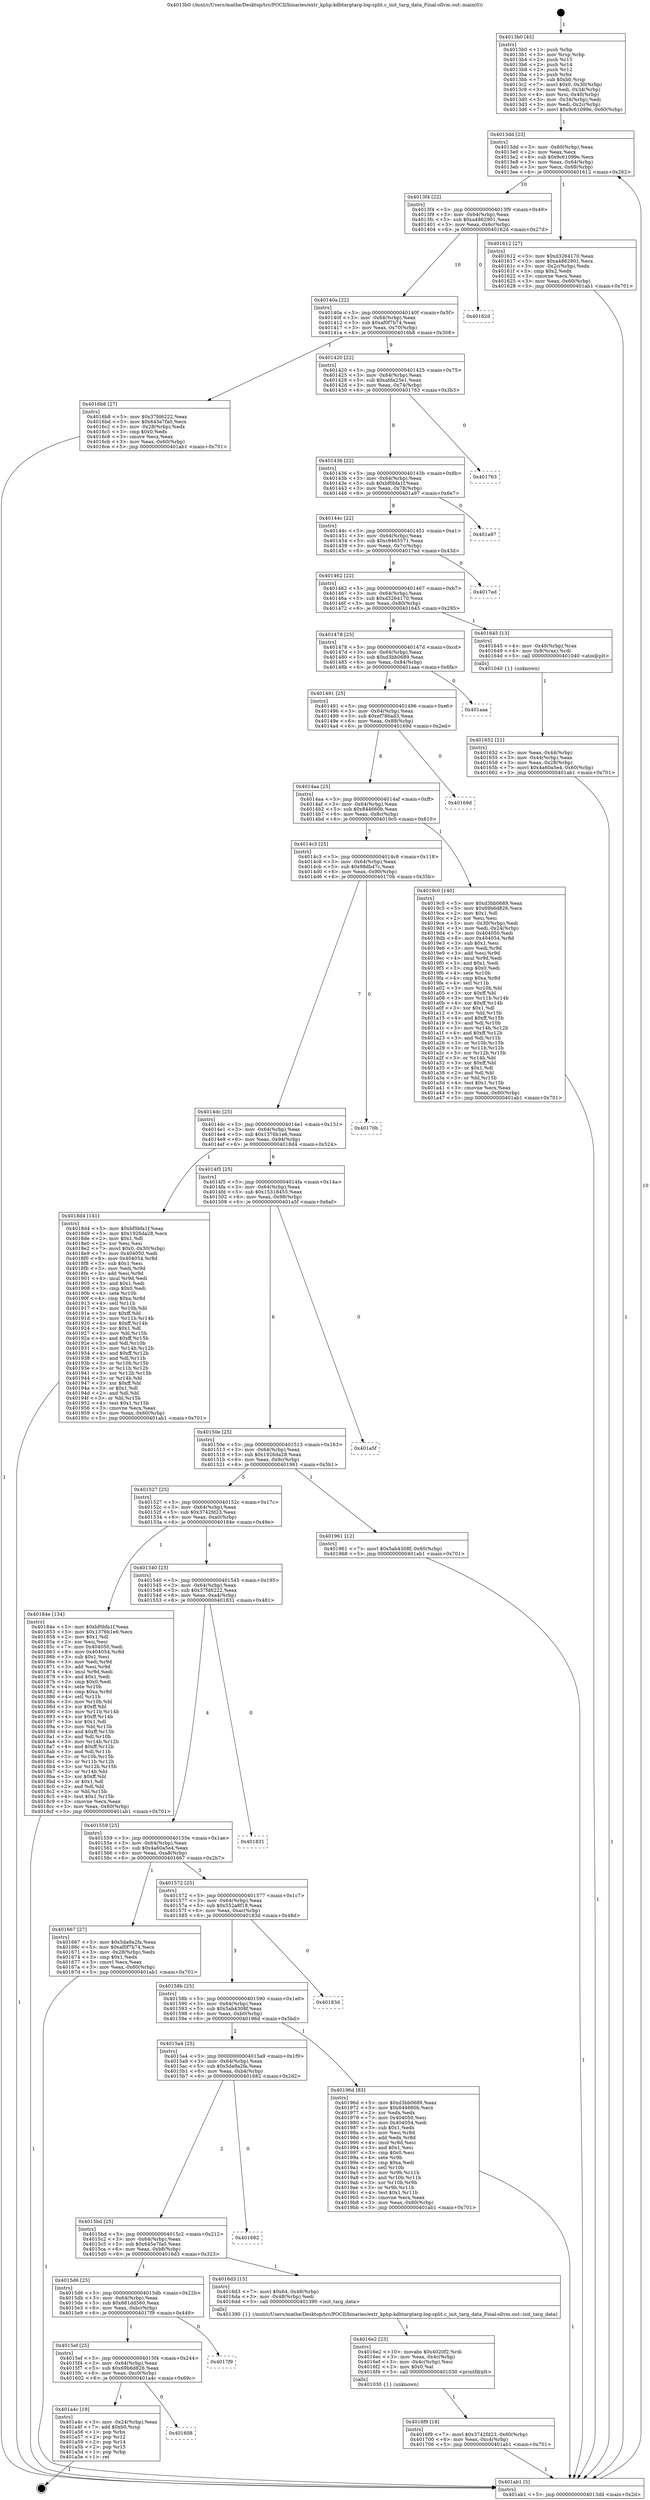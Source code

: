 digraph "0x4013b0" {
  label = "0x4013b0 (/mnt/c/Users/mathe/Desktop/tcc/POCII/binaries/extr_kphp-kdbtargtarg-log-split.c_init_targ_data_Final-ollvm.out::main(0))"
  labelloc = "t"
  node[shape=record]

  Entry [label="",width=0.3,height=0.3,shape=circle,fillcolor=black,style=filled]
  "0x4013dd" [label="{
     0x4013dd [23]\l
     | [instrs]\l
     &nbsp;&nbsp;0x4013dd \<+3\>: mov -0x60(%rbp),%eax\l
     &nbsp;&nbsp;0x4013e0 \<+2\>: mov %eax,%ecx\l
     &nbsp;&nbsp;0x4013e2 \<+6\>: sub $0x9c61099e,%ecx\l
     &nbsp;&nbsp;0x4013e8 \<+3\>: mov %eax,-0x64(%rbp)\l
     &nbsp;&nbsp;0x4013eb \<+3\>: mov %ecx,-0x68(%rbp)\l
     &nbsp;&nbsp;0x4013ee \<+6\>: je 0000000000401612 \<main+0x262\>\l
  }"]
  "0x401612" [label="{
     0x401612 [27]\l
     | [instrs]\l
     &nbsp;&nbsp;0x401612 \<+5\>: mov $0xd3264170,%eax\l
     &nbsp;&nbsp;0x401617 \<+5\>: mov $0xa4862901,%ecx\l
     &nbsp;&nbsp;0x40161c \<+3\>: mov -0x2c(%rbp),%edx\l
     &nbsp;&nbsp;0x40161f \<+3\>: cmp $0x2,%edx\l
     &nbsp;&nbsp;0x401622 \<+3\>: cmovne %ecx,%eax\l
     &nbsp;&nbsp;0x401625 \<+3\>: mov %eax,-0x60(%rbp)\l
     &nbsp;&nbsp;0x401628 \<+5\>: jmp 0000000000401ab1 \<main+0x701\>\l
  }"]
  "0x4013f4" [label="{
     0x4013f4 [22]\l
     | [instrs]\l
     &nbsp;&nbsp;0x4013f4 \<+5\>: jmp 00000000004013f9 \<main+0x49\>\l
     &nbsp;&nbsp;0x4013f9 \<+3\>: mov -0x64(%rbp),%eax\l
     &nbsp;&nbsp;0x4013fc \<+5\>: sub $0xa4862901,%eax\l
     &nbsp;&nbsp;0x401401 \<+3\>: mov %eax,-0x6c(%rbp)\l
     &nbsp;&nbsp;0x401404 \<+6\>: je 000000000040162d \<main+0x27d\>\l
  }"]
  "0x401ab1" [label="{
     0x401ab1 [5]\l
     | [instrs]\l
     &nbsp;&nbsp;0x401ab1 \<+5\>: jmp 00000000004013dd \<main+0x2d\>\l
  }"]
  "0x4013b0" [label="{
     0x4013b0 [45]\l
     | [instrs]\l
     &nbsp;&nbsp;0x4013b0 \<+1\>: push %rbp\l
     &nbsp;&nbsp;0x4013b1 \<+3\>: mov %rsp,%rbp\l
     &nbsp;&nbsp;0x4013b4 \<+2\>: push %r15\l
     &nbsp;&nbsp;0x4013b6 \<+2\>: push %r14\l
     &nbsp;&nbsp;0x4013b8 \<+2\>: push %r12\l
     &nbsp;&nbsp;0x4013ba \<+1\>: push %rbx\l
     &nbsp;&nbsp;0x4013bb \<+7\>: sub $0xb0,%rsp\l
     &nbsp;&nbsp;0x4013c2 \<+7\>: movl $0x0,-0x30(%rbp)\l
     &nbsp;&nbsp;0x4013c9 \<+3\>: mov %edi,-0x34(%rbp)\l
     &nbsp;&nbsp;0x4013cc \<+4\>: mov %rsi,-0x40(%rbp)\l
     &nbsp;&nbsp;0x4013d0 \<+3\>: mov -0x34(%rbp),%edi\l
     &nbsp;&nbsp;0x4013d3 \<+3\>: mov %edi,-0x2c(%rbp)\l
     &nbsp;&nbsp;0x4013d6 \<+7\>: movl $0x9c61099e,-0x60(%rbp)\l
  }"]
  Exit [label="",width=0.3,height=0.3,shape=circle,fillcolor=black,style=filled,peripheries=2]
  "0x40162d" [label="{
     0x40162d\l
  }", style=dashed]
  "0x40140a" [label="{
     0x40140a [22]\l
     | [instrs]\l
     &nbsp;&nbsp;0x40140a \<+5\>: jmp 000000000040140f \<main+0x5f\>\l
     &nbsp;&nbsp;0x40140f \<+3\>: mov -0x64(%rbp),%eax\l
     &nbsp;&nbsp;0x401412 \<+5\>: sub $0xaf0f7b74,%eax\l
     &nbsp;&nbsp;0x401417 \<+3\>: mov %eax,-0x70(%rbp)\l
     &nbsp;&nbsp;0x40141a \<+6\>: je 00000000004016b8 \<main+0x308\>\l
  }"]
  "0x401608" [label="{
     0x401608\l
  }", style=dashed]
  "0x4016b8" [label="{
     0x4016b8 [27]\l
     | [instrs]\l
     &nbsp;&nbsp;0x4016b8 \<+5\>: mov $0x37fd6222,%eax\l
     &nbsp;&nbsp;0x4016bd \<+5\>: mov $0x645e7fa0,%ecx\l
     &nbsp;&nbsp;0x4016c2 \<+3\>: mov -0x28(%rbp),%edx\l
     &nbsp;&nbsp;0x4016c5 \<+3\>: cmp $0x0,%edx\l
     &nbsp;&nbsp;0x4016c8 \<+3\>: cmove %ecx,%eax\l
     &nbsp;&nbsp;0x4016cb \<+3\>: mov %eax,-0x60(%rbp)\l
     &nbsp;&nbsp;0x4016ce \<+5\>: jmp 0000000000401ab1 \<main+0x701\>\l
  }"]
  "0x401420" [label="{
     0x401420 [22]\l
     | [instrs]\l
     &nbsp;&nbsp;0x401420 \<+5\>: jmp 0000000000401425 \<main+0x75\>\l
     &nbsp;&nbsp;0x401425 \<+3\>: mov -0x64(%rbp),%eax\l
     &nbsp;&nbsp;0x401428 \<+5\>: sub $0xafda25e1,%eax\l
     &nbsp;&nbsp;0x40142d \<+3\>: mov %eax,-0x74(%rbp)\l
     &nbsp;&nbsp;0x401430 \<+6\>: je 0000000000401763 \<main+0x3b3\>\l
  }"]
  "0x401a4c" [label="{
     0x401a4c [19]\l
     | [instrs]\l
     &nbsp;&nbsp;0x401a4c \<+3\>: mov -0x24(%rbp),%eax\l
     &nbsp;&nbsp;0x401a4f \<+7\>: add $0xb0,%rsp\l
     &nbsp;&nbsp;0x401a56 \<+1\>: pop %rbx\l
     &nbsp;&nbsp;0x401a57 \<+2\>: pop %r12\l
     &nbsp;&nbsp;0x401a59 \<+2\>: pop %r14\l
     &nbsp;&nbsp;0x401a5b \<+2\>: pop %r15\l
     &nbsp;&nbsp;0x401a5d \<+1\>: pop %rbp\l
     &nbsp;&nbsp;0x401a5e \<+1\>: ret\l
  }"]
  "0x401763" [label="{
     0x401763\l
  }", style=dashed]
  "0x401436" [label="{
     0x401436 [22]\l
     | [instrs]\l
     &nbsp;&nbsp;0x401436 \<+5\>: jmp 000000000040143b \<main+0x8b\>\l
     &nbsp;&nbsp;0x40143b \<+3\>: mov -0x64(%rbp),%eax\l
     &nbsp;&nbsp;0x40143e \<+5\>: sub $0xbf0bfa1f,%eax\l
     &nbsp;&nbsp;0x401443 \<+3\>: mov %eax,-0x78(%rbp)\l
     &nbsp;&nbsp;0x401446 \<+6\>: je 0000000000401a97 \<main+0x6e7\>\l
  }"]
  "0x4015ef" [label="{
     0x4015ef [25]\l
     | [instrs]\l
     &nbsp;&nbsp;0x4015ef \<+5\>: jmp 00000000004015f4 \<main+0x244\>\l
     &nbsp;&nbsp;0x4015f4 \<+3\>: mov -0x64(%rbp),%eax\l
     &nbsp;&nbsp;0x4015f7 \<+5\>: sub $0x69b6d826,%eax\l
     &nbsp;&nbsp;0x4015fc \<+6\>: mov %eax,-0xc0(%rbp)\l
     &nbsp;&nbsp;0x401602 \<+6\>: je 0000000000401a4c \<main+0x69c\>\l
  }"]
  "0x401a97" [label="{
     0x401a97\l
  }", style=dashed]
  "0x40144c" [label="{
     0x40144c [22]\l
     | [instrs]\l
     &nbsp;&nbsp;0x40144c \<+5\>: jmp 0000000000401451 \<main+0xa1\>\l
     &nbsp;&nbsp;0x401451 \<+3\>: mov -0x64(%rbp),%eax\l
     &nbsp;&nbsp;0x401454 \<+5\>: sub $0xc9465571,%eax\l
     &nbsp;&nbsp;0x401459 \<+3\>: mov %eax,-0x7c(%rbp)\l
     &nbsp;&nbsp;0x40145c \<+6\>: je 00000000004017ed \<main+0x43d\>\l
  }"]
  "0x4017f9" [label="{
     0x4017f9\l
  }", style=dashed]
  "0x4017ed" [label="{
     0x4017ed\l
  }", style=dashed]
  "0x401462" [label="{
     0x401462 [22]\l
     | [instrs]\l
     &nbsp;&nbsp;0x401462 \<+5\>: jmp 0000000000401467 \<main+0xb7\>\l
     &nbsp;&nbsp;0x401467 \<+3\>: mov -0x64(%rbp),%eax\l
     &nbsp;&nbsp;0x40146a \<+5\>: sub $0xd3264170,%eax\l
     &nbsp;&nbsp;0x40146f \<+3\>: mov %eax,-0x80(%rbp)\l
     &nbsp;&nbsp;0x401472 \<+6\>: je 0000000000401645 \<main+0x295\>\l
  }"]
  "0x4016f9" [label="{
     0x4016f9 [18]\l
     | [instrs]\l
     &nbsp;&nbsp;0x4016f9 \<+7\>: movl $0x3742fd23,-0x60(%rbp)\l
     &nbsp;&nbsp;0x401700 \<+6\>: mov %eax,-0xc4(%rbp)\l
     &nbsp;&nbsp;0x401706 \<+5\>: jmp 0000000000401ab1 \<main+0x701\>\l
  }"]
  "0x401645" [label="{
     0x401645 [13]\l
     | [instrs]\l
     &nbsp;&nbsp;0x401645 \<+4\>: mov -0x40(%rbp),%rax\l
     &nbsp;&nbsp;0x401649 \<+4\>: mov 0x8(%rax),%rdi\l
     &nbsp;&nbsp;0x40164d \<+5\>: call 0000000000401040 \<atoi@plt\>\l
     | [calls]\l
     &nbsp;&nbsp;0x401040 \{1\} (unknown)\l
  }"]
  "0x401478" [label="{
     0x401478 [25]\l
     | [instrs]\l
     &nbsp;&nbsp;0x401478 \<+5\>: jmp 000000000040147d \<main+0xcd\>\l
     &nbsp;&nbsp;0x40147d \<+3\>: mov -0x64(%rbp),%eax\l
     &nbsp;&nbsp;0x401480 \<+5\>: sub $0xd3bb0689,%eax\l
     &nbsp;&nbsp;0x401485 \<+6\>: mov %eax,-0x84(%rbp)\l
     &nbsp;&nbsp;0x40148b \<+6\>: je 0000000000401aaa \<main+0x6fa\>\l
  }"]
  "0x401652" [label="{
     0x401652 [21]\l
     | [instrs]\l
     &nbsp;&nbsp;0x401652 \<+3\>: mov %eax,-0x44(%rbp)\l
     &nbsp;&nbsp;0x401655 \<+3\>: mov -0x44(%rbp),%eax\l
     &nbsp;&nbsp;0x401658 \<+3\>: mov %eax,-0x28(%rbp)\l
     &nbsp;&nbsp;0x40165b \<+7\>: movl $0x4a60a5e4,-0x60(%rbp)\l
     &nbsp;&nbsp;0x401662 \<+5\>: jmp 0000000000401ab1 \<main+0x701\>\l
  }"]
  "0x4016e2" [label="{
     0x4016e2 [23]\l
     | [instrs]\l
     &nbsp;&nbsp;0x4016e2 \<+10\>: movabs $0x4020f2,%rdi\l
     &nbsp;&nbsp;0x4016ec \<+3\>: mov %eax,-0x4c(%rbp)\l
     &nbsp;&nbsp;0x4016ef \<+3\>: mov -0x4c(%rbp),%esi\l
     &nbsp;&nbsp;0x4016f2 \<+2\>: mov $0x0,%al\l
     &nbsp;&nbsp;0x4016f4 \<+5\>: call 0000000000401030 \<printf@plt\>\l
     | [calls]\l
     &nbsp;&nbsp;0x401030 \{1\} (unknown)\l
  }"]
  "0x401aaa" [label="{
     0x401aaa\l
  }", style=dashed]
  "0x401491" [label="{
     0x401491 [25]\l
     | [instrs]\l
     &nbsp;&nbsp;0x401491 \<+5\>: jmp 0000000000401496 \<main+0xe6\>\l
     &nbsp;&nbsp;0x401496 \<+3\>: mov -0x64(%rbp),%eax\l
     &nbsp;&nbsp;0x401499 \<+5\>: sub $0xef786ad3,%eax\l
     &nbsp;&nbsp;0x40149e \<+6\>: mov %eax,-0x88(%rbp)\l
     &nbsp;&nbsp;0x4014a4 \<+6\>: je 000000000040169d \<main+0x2ed\>\l
  }"]
  "0x4015d6" [label="{
     0x4015d6 [25]\l
     | [instrs]\l
     &nbsp;&nbsp;0x4015d6 \<+5\>: jmp 00000000004015db \<main+0x22b\>\l
     &nbsp;&nbsp;0x4015db \<+3\>: mov -0x64(%rbp),%eax\l
     &nbsp;&nbsp;0x4015de \<+5\>: sub $0x681dd560,%eax\l
     &nbsp;&nbsp;0x4015e3 \<+6\>: mov %eax,-0xbc(%rbp)\l
     &nbsp;&nbsp;0x4015e9 \<+6\>: je 00000000004017f9 \<main+0x449\>\l
  }"]
  "0x40169d" [label="{
     0x40169d\l
  }", style=dashed]
  "0x4014aa" [label="{
     0x4014aa [25]\l
     | [instrs]\l
     &nbsp;&nbsp;0x4014aa \<+5\>: jmp 00000000004014af \<main+0xff\>\l
     &nbsp;&nbsp;0x4014af \<+3\>: mov -0x64(%rbp),%eax\l
     &nbsp;&nbsp;0x4014b2 \<+5\>: sub $0x844660b,%eax\l
     &nbsp;&nbsp;0x4014b7 \<+6\>: mov %eax,-0x8c(%rbp)\l
     &nbsp;&nbsp;0x4014bd \<+6\>: je 00000000004019c0 \<main+0x610\>\l
  }"]
  "0x4016d3" [label="{
     0x4016d3 [15]\l
     | [instrs]\l
     &nbsp;&nbsp;0x4016d3 \<+7\>: movl $0x64,-0x48(%rbp)\l
     &nbsp;&nbsp;0x4016da \<+3\>: mov -0x48(%rbp),%edi\l
     &nbsp;&nbsp;0x4016dd \<+5\>: call 0000000000401390 \<init_targ_data\>\l
     | [calls]\l
     &nbsp;&nbsp;0x401390 \{1\} (/mnt/c/Users/mathe/Desktop/tcc/POCII/binaries/extr_kphp-kdbtargtarg-log-split.c_init_targ_data_Final-ollvm.out::init_targ_data)\l
  }"]
  "0x4019c0" [label="{
     0x4019c0 [140]\l
     | [instrs]\l
     &nbsp;&nbsp;0x4019c0 \<+5\>: mov $0xd3bb0689,%eax\l
     &nbsp;&nbsp;0x4019c5 \<+5\>: mov $0x69b6d826,%ecx\l
     &nbsp;&nbsp;0x4019ca \<+2\>: mov $0x1,%dl\l
     &nbsp;&nbsp;0x4019cc \<+2\>: xor %esi,%esi\l
     &nbsp;&nbsp;0x4019ce \<+3\>: mov -0x30(%rbp),%edi\l
     &nbsp;&nbsp;0x4019d1 \<+3\>: mov %edi,-0x24(%rbp)\l
     &nbsp;&nbsp;0x4019d4 \<+7\>: mov 0x404050,%edi\l
     &nbsp;&nbsp;0x4019db \<+8\>: mov 0x404054,%r8d\l
     &nbsp;&nbsp;0x4019e3 \<+3\>: sub $0x1,%esi\l
     &nbsp;&nbsp;0x4019e6 \<+3\>: mov %edi,%r9d\l
     &nbsp;&nbsp;0x4019e9 \<+3\>: add %esi,%r9d\l
     &nbsp;&nbsp;0x4019ec \<+4\>: imul %r9d,%edi\l
     &nbsp;&nbsp;0x4019f0 \<+3\>: and $0x1,%edi\l
     &nbsp;&nbsp;0x4019f3 \<+3\>: cmp $0x0,%edi\l
     &nbsp;&nbsp;0x4019f6 \<+4\>: sete %r10b\l
     &nbsp;&nbsp;0x4019fa \<+4\>: cmp $0xa,%r8d\l
     &nbsp;&nbsp;0x4019fe \<+4\>: setl %r11b\l
     &nbsp;&nbsp;0x401a02 \<+3\>: mov %r10b,%bl\l
     &nbsp;&nbsp;0x401a05 \<+3\>: xor $0xff,%bl\l
     &nbsp;&nbsp;0x401a08 \<+3\>: mov %r11b,%r14b\l
     &nbsp;&nbsp;0x401a0b \<+4\>: xor $0xff,%r14b\l
     &nbsp;&nbsp;0x401a0f \<+3\>: xor $0x1,%dl\l
     &nbsp;&nbsp;0x401a12 \<+3\>: mov %bl,%r15b\l
     &nbsp;&nbsp;0x401a15 \<+4\>: and $0xff,%r15b\l
     &nbsp;&nbsp;0x401a19 \<+3\>: and %dl,%r10b\l
     &nbsp;&nbsp;0x401a1c \<+3\>: mov %r14b,%r12b\l
     &nbsp;&nbsp;0x401a1f \<+4\>: and $0xff,%r12b\l
     &nbsp;&nbsp;0x401a23 \<+3\>: and %dl,%r11b\l
     &nbsp;&nbsp;0x401a26 \<+3\>: or %r10b,%r15b\l
     &nbsp;&nbsp;0x401a29 \<+3\>: or %r11b,%r12b\l
     &nbsp;&nbsp;0x401a2c \<+3\>: xor %r12b,%r15b\l
     &nbsp;&nbsp;0x401a2f \<+3\>: or %r14b,%bl\l
     &nbsp;&nbsp;0x401a32 \<+3\>: xor $0xff,%bl\l
     &nbsp;&nbsp;0x401a35 \<+3\>: or $0x1,%dl\l
     &nbsp;&nbsp;0x401a38 \<+2\>: and %dl,%bl\l
     &nbsp;&nbsp;0x401a3a \<+3\>: or %bl,%r15b\l
     &nbsp;&nbsp;0x401a3d \<+4\>: test $0x1,%r15b\l
     &nbsp;&nbsp;0x401a41 \<+3\>: cmovne %ecx,%eax\l
     &nbsp;&nbsp;0x401a44 \<+3\>: mov %eax,-0x60(%rbp)\l
     &nbsp;&nbsp;0x401a47 \<+5\>: jmp 0000000000401ab1 \<main+0x701\>\l
  }"]
  "0x4014c3" [label="{
     0x4014c3 [25]\l
     | [instrs]\l
     &nbsp;&nbsp;0x4014c3 \<+5\>: jmp 00000000004014c8 \<main+0x118\>\l
     &nbsp;&nbsp;0x4014c8 \<+3\>: mov -0x64(%rbp),%eax\l
     &nbsp;&nbsp;0x4014cb \<+5\>: sub $0x98db47c,%eax\l
     &nbsp;&nbsp;0x4014d0 \<+6\>: mov %eax,-0x90(%rbp)\l
     &nbsp;&nbsp;0x4014d6 \<+6\>: je 000000000040170b \<main+0x35b\>\l
  }"]
  "0x4015bd" [label="{
     0x4015bd [25]\l
     | [instrs]\l
     &nbsp;&nbsp;0x4015bd \<+5\>: jmp 00000000004015c2 \<main+0x212\>\l
     &nbsp;&nbsp;0x4015c2 \<+3\>: mov -0x64(%rbp),%eax\l
     &nbsp;&nbsp;0x4015c5 \<+5\>: sub $0x645e7fa0,%eax\l
     &nbsp;&nbsp;0x4015ca \<+6\>: mov %eax,-0xb8(%rbp)\l
     &nbsp;&nbsp;0x4015d0 \<+6\>: je 00000000004016d3 \<main+0x323\>\l
  }"]
  "0x40170b" [label="{
     0x40170b\l
  }", style=dashed]
  "0x4014dc" [label="{
     0x4014dc [25]\l
     | [instrs]\l
     &nbsp;&nbsp;0x4014dc \<+5\>: jmp 00000000004014e1 \<main+0x131\>\l
     &nbsp;&nbsp;0x4014e1 \<+3\>: mov -0x64(%rbp),%eax\l
     &nbsp;&nbsp;0x4014e4 \<+5\>: sub $0x1376b1e6,%eax\l
     &nbsp;&nbsp;0x4014e9 \<+6\>: mov %eax,-0x94(%rbp)\l
     &nbsp;&nbsp;0x4014ef \<+6\>: je 00000000004018d4 \<main+0x524\>\l
  }"]
  "0x401682" [label="{
     0x401682\l
  }", style=dashed]
  "0x4018d4" [label="{
     0x4018d4 [141]\l
     | [instrs]\l
     &nbsp;&nbsp;0x4018d4 \<+5\>: mov $0xbf0bfa1f,%eax\l
     &nbsp;&nbsp;0x4018d9 \<+5\>: mov $0x1926da28,%ecx\l
     &nbsp;&nbsp;0x4018de \<+2\>: mov $0x1,%dl\l
     &nbsp;&nbsp;0x4018e0 \<+2\>: xor %esi,%esi\l
     &nbsp;&nbsp;0x4018e2 \<+7\>: movl $0x0,-0x30(%rbp)\l
     &nbsp;&nbsp;0x4018e9 \<+7\>: mov 0x404050,%edi\l
     &nbsp;&nbsp;0x4018f0 \<+8\>: mov 0x404054,%r8d\l
     &nbsp;&nbsp;0x4018f8 \<+3\>: sub $0x1,%esi\l
     &nbsp;&nbsp;0x4018fb \<+3\>: mov %edi,%r9d\l
     &nbsp;&nbsp;0x4018fe \<+3\>: add %esi,%r9d\l
     &nbsp;&nbsp;0x401901 \<+4\>: imul %r9d,%edi\l
     &nbsp;&nbsp;0x401905 \<+3\>: and $0x1,%edi\l
     &nbsp;&nbsp;0x401908 \<+3\>: cmp $0x0,%edi\l
     &nbsp;&nbsp;0x40190b \<+4\>: sete %r10b\l
     &nbsp;&nbsp;0x40190f \<+4\>: cmp $0xa,%r8d\l
     &nbsp;&nbsp;0x401913 \<+4\>: setl %r11b\l
     &nbsp;&nbsp;0x401917 \<+3\>: mov %r10b,%bl\l
     &nbsp;&nbsp;0x40191a \<+3\>: xor $0xff,%bl\l
     &nbsp;&nbsp;0x40191d \<+3\>: mov %r11b,%r14b\l
     &nbsp;&nbsp;0x401920 \<+4\>: xor $0xff,%r14b\l
     &nbsp;&nbsp;0x401924 \<+3\>: xor $0x1,%dl\l
     &nbsp;&nbsp;0x401927 \<+3\>: mov %bl,%r15b\l
     &nbsp;&nbsp;0x40192a \<+4\>: and $0xff,%r15b\l
     &nbsp;&nbsp;0x40192e \<+3\>: and %dl,%r10b\l
     &nbsp;&nbsp;0x401931 \<+3\>: mov %r14b,%r12b\l
     &nbsp;&nbsp;0x401934 \<+4\>: and $0xff,%r12b\l
     &nbsp;&nbsp;0x401938 \<+3\>: and %dl,%r11b\l
     &nbsp;&nbsp;0x40193b \<+3\>: or %r10b,%r15b\l
     &nbsp;&nbsp;0x40193e \<+3\>: or %r11b,%r12b\l
     &nbsp;&nbsp;0x401941 \<+3\>: xor %r12b,%r15b\l
     &nbsp;&nbsp;0x401944 \<+3\>: or %r14b,%bl\l
     &nbsp;&nbsp;0x401947 \<+3\>: xor $0xff,%bl\l
     &nbsp;&nbsp;0x40194a \<+3\>: or $0x1,%dl\l
     &nbsp;&nbsp;0x40194d \<+2\>: and %dl,%bl\l
     &nbsp;&nbsp;0x40194f \<+3\>: or %bl,%r15b\l
     &nbsp;&nbsp;0x401952 \<+4\>: test $0x1,%r15b\l
     &nbsp;&nbsp;0x401956 \<+3\>: cmovne %ecx,%eax\l
     &nbsp;&nbsp;0x401959 \<+3\>: mov %eax,-0x60(%rbp)\l
     &nbsp;&nbsp;0x40195c \<+5\>: jmp 0000000000401ab1 \<main+0x701\>\l
  }"]
  "0x4014f5" [label="{
     0x4014f5 [25]\l
     | [instrs]\l
     &nbsp;&nbsp;0x4014f5 \<+5\>: jmp 00000000004014fa \<main+0x14a\>\l
     &nbsp;&nbsp;0x4014fa \<+3\>: mov -0x64(%rbp),%eax\l
     &nbsp;&nbsp;0x4014fd \<+5\>: sub $0x15318455,%eax\l
     &nbsp;&nbsp;0x401502 \<+6\>: mov %eax,-0x98(%rbp)\l
     &nbsp;&nbsp;0x401508 \<+6\>: je 0000000000401a5f \<main+0x6af\>\l
  }"]
  "0x4015a4" [label="{
     0x4015a4 [25]\l
     | [instrs]\l
     &nbsp;&nbsp;0x4015a4 \<+5\>: jmp 00000000004015a9 \<main+0x1f9\>\l
     &nbsp;&nbsp;0x4015a9 \<+3\>: mov -0x64(%rbp),%eax\l
     &nbsp;&nbsp;0x4015ac \<+5\>: sub $0x5da9a2fa,%eax\l
     &nbsp;&nbsp;0x4015b1 \<+6\>: mov %eax,-0xb4(%rbp)\l
     &nbsp;&nbsp;0x4015b7 \<+6\>: je 0000000000401682 \<main+0x2d2\>\l
  }"]
  "0x401a5f" [label="{
     0x401a5f\l
  }", style=dashed]
  "0x40150e" [label="{
     0x40150e [25]\l
     | [instrs]\l
     &nbsp;&nbsp;0x40150e \<+5\>: jmp 0000000000401513 \<main+0x163\>\l
     &nbsp;&nbsp;0x401513 \<+3\>: mov -0x64(%rbp),%eax\l
     &nbsp;&nbsp;0x401516 \<+5\>: sub $0x1926da28,%eax\l
     &nbsp;&nbsp;0x40151b \<+6\>: mov %eax,-0x9c(%rbp)\l
     &nbsp;&nbsp;0x401521 \<+6\>: je 0000000000401961 \<main+0x5b1\>\l
  }"]
  "0x40196d" [label="{
     0x40196d [83]\l
     | [instrs]\l
     &nbsp;&nbsp;0x40196d \<+5\>: mov $0xd3bb0689,%eax\l
     &nbsp;&nbsp;0x401972 \<+5\>: mov $0x844660b,%ecx\l
     &nbsp;&nbsp;0x401977 \<+2\>: xor %edx,%edx\l
     &nbsp;&nbsp;0x401979 \<+7\>: mov 0x404050,%esi\l
     &nbsp;&nbsp;0x401980 \<+7\>: mov 0x404054,%edi\l
     &nbsp;&nbsp;0x401987 \<+3\>: sub $0x1,%edx\l
     &nbsp;&nbsp;0x40198a \<+3\>: mov %esi,%r8d\l
     &nbsp;&nbsp;0x40198d \<+3\>: add %edx,%r8d\l
     &nbsp;&nbsp;0x401990 \<+4\>: imul %r8d,%esi\l
     &nbsp;&nbsp;0x401994 \<+3\>: and $0x1,%esi\l
     &nbsp;&nbsp;0x401997 \<+3\>: cmp $0x0,%esi\l
     &nbsp;&nbsp;0x40199a \<+4\>: sete %r9b\l
     &nbsp;&nbsp;0x40199e \<+3\>: cmp $0xa,%edi\l
     &nbsp;&nbsp;0x4019a1 \<+4\>: setl %r10b\l
     &nbsp;&nbsp;0x4019a5 \<+3\>: mov %r9b,%r11b\l
     &nbsp;&nbsp;0x4019a8 \<+3\>: and %r10b,%r11b\l
     &nbsp;&nbsp;0x4019ab \<+3\>: xor %r10b,%r9b\l
     &nbsp;&nbsp;0x4019ae \<+3\>: or %r9b,%r11b\l
     &nbsp;&nbsp;0x4019b1 \<+4\>: test $0x1,%r11b\l
     &nbsp;&nbsp;0x4019b5 \<+3\>: cmovne %ecx,%eax\l
     &nbsp;&nbsp;0x4019b8 \<+3\>: mov %eax,-0x60(%rbp)\l
     &nbsp;&nbsp;0x4019bb \<+5\>: jmp 0000000000401ab1 \<main+0x701\>\l
  }"]
  "0x401961" [label="{
     0x401961 [12]\l
     | [instrs]\l
     &nbsp;&nbsp;0x401961 \<+7\>: movl $0x5ab4308f,-0x60(%rbp)\l
     &nbsp;&nbsp;0x401968 \<+5\>: jmp 0000000000401ab1 \<main+0x701\>\l
  }"]
  "0x401527" [label="{
     0x401527 [25]\l
     | [instrs]\l
     &nbsp;&nbsp;0x401527 \<+5\>: jmp 000000000040152c \<main+0x17c\>\l
     &nbsp;&nbsp;0x40152c \<+3\>: mov -0x64(%rbp),%eax\l
     &nbsp;&nbsp;0x40152f \<+5\>: sub $0x3742fd23,%eax\l
     &nbsp;&nbsp;0x401534 \<+6\>: mov %eax,-0xa0(%rbp)\l
     &nbsp;&nbsp;0x40153a \<+6\>: je 000000000040184e \<main+0x49e\>\l
  }"]
  "0x40158b" [label="{
     0x40158b [25]\l
     | [instrs]\l
     &nbsp;&nbsp;0x40158b \<+5\>: jmp 0000000000401590 \<main+0x1e0\>\l
     &nbsp;&nbsp;0x401590 \<+3\>: mov -0x64(%rbp),%eax\l
     &nbsp;&nbsp;0x401593 \<+5\>: sub $0x5ab4308f,%eax\l
     &nbsp;&nbsp;0x401598 \<+6\>: mov %eax,-0xb0(%rbp)\l
     &nbsp;&nbsp;0x40159e \<+6\>: je 000000000040196d \<main+0x5bd\>\l
  }"]
  "0x40184e" [label="{
     0x40184e [134]\l
     | [instrs]\l
     &nbsp;&nbsp;0x40184e \<+5\>: mov $0xbf0bfa1f,%eax\l
     &nbsp;&nbsp;0x401853 \<+5\>: mov $0x1376b1e6,%ecx\l
     &nbsp;&nbsp;0x401858 \<+2\>: mov $0x1,%dl\l
     &nbsp;&nbsp;0x40185a \<+2\>: xor %esi,%esi\l
     &nbsp;&nbsp;0x40185c \<+7\>: mov 0x404050,%edi\l
     &nbsp;&nbsp;0x401863 \<+8\>: mov 0x404054,%r8d\l
     &nbsp;&nbsp;0x40186b \<+3\>: sub $0x1,%esi\l
     &nbsp;&nbsp;0x40186e \<+3\>: mov %edi,%r9d\l
     &nbsp;&nbsp;0x401871 \<+3\>: add %esi,%r9d\l
     &nbsp;&nbsp;0x401874 \<+4\>: imul %r9d,%edi\l
     &nbsp;&nbsp;0x401878 \<+3\>: and $0x1,%edi\l
     &nbsp;&nbsp;0x40187b \<+3\>: cmp $0x0,%edi\l
     &nbsp;&nbsp;0x40187e \<+4\>: sete %r10b\l
     &nbsp;&nbsp;0x401882 \<+4\>: cmp $0xa,%r8d\l
     &nbsp;&nbsp;0x401886 \<+4\>: setl %r11b\l
     &nbsp;&nbsp;0x40188a \<+3\>: mov %r10b,%bl\l
     &nbsp;&nbsp;0x40188d \<+3\>: xor $0xff,%bl\l
     &nbsp;&nbsp;0x401890 \<+3\>: mov %r11b,%r14b\l
     &nbsp;&nbsp;0x401893 \<+4\>: xor $0xff,%r14b\l
     &nbsp;&nbsp;0x401897 \<+3\>: xor $0x1,%dl\l
     &nbsp;&nbsp;0x40189a \<+3\>: mov %bl,%r15b\l
     &nbsp;&nbsp;0x40189d \<+4\>: and $0xff,%r15b\l
     &nbsp;&nbsp;0x4018a1 \<+3\>: and %dl,%r10b\l
     &nbsp;&nbsp;0x4018a4 \<+3\>: mov %r14b,%r12b\l
     &nbsp;&nbsp;0x4018a7 \<+4\>: and $0xff,%r12b\l
     &nbsp;&nbsp;0x4018ab \<+3\>: and %dl,%r11b\l
     &nbsp;&nbsp;0x4018ae \<+3\>: or %r10b,%r15b\l
     &nbsp;&nbsp;0x4018b1 \<+3\>: or %r11b,%r12b\l
     &nbsp;&nbsp;0x4018b4 \<+3\>: xor %r12b,%r15b\l
     &nbsp;&nbsp;0x4018b7 \<+3\>: or %r14b,%bl\l
     &nbsp;&nbsp;0x4018ba \<+3\>: xor $0xff,%bl\l
     &nbsp;&nbsp;0x4018bd \<+3\>: or $0x1,%dl\l
     &nbsp;&nbsp;0x4018c0 \<+2\>: and %dl,%bl\l
     &nbsp;&nbsp;0x4018c2 \<+3\>: or %bl,%r15b\l
     &nbsp;&nbsp;0x4018c5 \<+4\>: test $0x1,%r15b\l
     &nbsp;&nbsp;0x4018c9 \<+3\>: cmovne %ecx,%eax\l
     &nbsp;&nbsp;0x4018cc \<+3\>: mov %eax,-0x60(%rbp)\l
     &nbsp;&nbsp;0x4018cf \<+5\>: jmp 0000000000401ab1 \<main+0x701\>\l
  }"]
  "0x401540" [label="{
     0x401540 [25]\l
     | [instrs]\l
     &nbsp;&nbsp;0x401540 \<+5\>: jmp 0000000000401545 \<main+0x195\>\l
     &nbsp;&nbsp;0x401545 \<+3\>: mov -0x64(%rbp),%eax\l
     &nbsp;&nbsp;0x401548 \<+5\>: sub $0x37fd6222,%eax\l
     &nbsp;&nbsp;0x40154d \<+6\>: mov %eax,-0xa4(%rbp)\l
     &nbsp;&nbsp;0x401553 \<+6\>: je 0000000000401831 \<main+0x481\>\l
  }"]
  "0x40183d" [label="{
     0x40183d\l
  }", style=dashed]
  "0x401831" [label="{
     0x401831\l
  }", style=dashed]
  "0x401559" [label="{
     0x401559 [25]\l
     | [instrs]\l
     &nbsp;&nbsp;0x401559 \<+5\>: jmp 000000000040155e \<main+0x1ae\>\l
     &nbsp;&nbsp;0x40155e \<+3\>: mov -0x64(%rbp),%eax\l
     &nbsp;&nbsp;0x401561 \<+5\>: sub $0x4a60a5e4,%eax\l
     &nbsp;&nbsp;0x401566 \<+6\>: mov %eax,-0xa8(%rbp)\l
     &nbsp;&nbsp;0x40156c \<+6\>: je 0000000000401667 \<main+0x2b7\>\l
  }"]
  "0x401572" [label="{
     0x401572 [25]\l
     | [instrs]\l
     &nbsp;&nbsp;0x401572 \<+5\>: jmp 0000000000401577 \<main+0x1c7\>\l
     &nbsp;&nbsp;0x401577 \<+3\>: mov -0x64(%rbp),%eax\l
     &nbsp;&nbsp;0x40157a \<+5\>: sub $0x552a8f18,%eax\l
     &nbsp;&nbsp;0x40157f \<+6\>: mov %eax,-0xac(%rbp)\l
     &nbsp;&nbsp;0x401585 \<+6\>: je 000000000040183d \<main+0x48d\>\l
  }"]
  "0x401667" [label="{
     0x401667 [27]\l
     | [instrs]\l
     &nbsp;&nbsp;0x401667 \<+5\>: mov $0x5da9a2fa,%eax\l
     &nbsp;&nbsp;0x40166c \<+5\>: mov $0xaf0f7b74,%ecx\l
     &nbsp;&nbsp;0x401671 \<+3\>: mov -0x28(%rbp),%edx\l
     &nbsp;&nbsp;0x401674 \<+3\>: cmp $0x1,%edx\l
     &nbsp;&nbsp;0x401677 \<+3\>: cmovl %ecx,%eax\l
     &nbsp;&nbsp;0x40167a \<+3\>: mov %eax,-0x60(%rbp)\l
     &nbsp;&nbsp;0x40167d \<+5\>: jmp 0000000000401ab1 \<main+0x701\>\l
  }"]
  Entry -> "0x4013b0" [label=" 1"]
  "0x4013dd" -> "0x401612" [label=" 1"]
  "0x4013dd" -> "0x4013f4" [label=" 10"]
  "0x401612" -> "0x401ab1" [label=" 1"]
  "0x4013b0" -> "0x4013dd" [label=" 1"]
  "0x401ab1" -> "0x4013dd" [label=" 10"]
  "0x401a4c" -> Exit [label=" 1"]
  "0x4013f4" -> "0x40162d" [label=" 0"]
  "0x4013f4" -> "0x40140a" [label=" 10"]
  "0x4015ef" -> "0x401608" [label=" 0"]
  "0x40140a" -> "0x4016b8" [label=" 1"]
  "0x40140a" -> "0x401420" [label=" 9"]
  "0x4015ef" -> "0x401a4c" [label=" 1"]
  "0x401420" -> "0x401763" [label=" 0"]
  "0x401420" -> "0x401436" [label=" 9"]
  "0x4015d6" -> "0x4015ef" [label=" 1"]
  "0x401436" -> "0x401a97" [label=" 0"]
  "0x401436" -> "0x40144c" [label=" 9"]
  "0x4015d6" -> "0x4017f9" [label=" 0"]
  "0x40144c" -> "0x4017ed" [label=" 0"]
  "0x40144c" -> "0x401462" [label=" 9"]
  "0x4019c0" -> "0x401ab1" [label=" 1"]
  "0x401462" -> "0x401645" [label=" 1"]
  "0x401462" -> "0x401478" [label=" 8"]
  "0x401645" -> "0x401652" [label=" 1"]
  "0x401652" -> "0x401ab1" [label=" 1"]
  "0x40196d" -> "0x401ab1" [label=" 1"]
  "0x401478" -> "0x401aaa" [label=" 0"]
  "0x401478" -> "0x401491" [label=" 8"]
  "0x401961" -> "0x401ab1" [label=" 1"]
  "0x401491" -> "0x40169d" [label=" 0"]
  "0x401491" -> "0x4014aa" [label=" 8"]
  "0x4018d4" -> "0x401ab1" [label=" 1"]
  "0x4014aa" -> "0x4019c0" [label=" 1"]
  "0x4014aa" -> "0x4014c3" [label=" 7"]
  "0x40184e" -> "0x401ab1" [label=" 1"]
  "0x4014c3" -> "0x40170b" [label=" 0"]
  "0x4014c3" -> "0x4014dc" [label=" 7"]
  "0x4016e2" -> "0x4016f9" [label=" 1"]
  "0x4014dc" -> "0x4018d4" [label=" 1"]
  "0x4014dc" -> "0x4014f5" [label=" 6"]
  "0x4016d3" -> "0x4016e2" [label=" 1"]
  "0x4014f5" -> "0x401a5f" [label=" 0"]
  "0x4014f5" -> "0x40150e" [label=" 6"]
  "0x4015bd" -> "0x4016d3" [label=" 1"]
  "0x40150e" -> "0x401961" [label=" 1"]
  "0x40150e" -> "0x401527" [label=" 5"]
  "0x4016f9" -> "0x401ab1" [label=" 1"]
  "0x401527" -> "0x40184e" [label=" 1"]
  "0x401527" -> "0x401540" [label=" 4"]
  "0x4015a4" -> "0x401682" [label=" 0"]
  "0x401540" -> "0x401831" [label=" 0"]
  "0x401540" -> "0x401559" [label=" 4"]
  "0x4015bd" -> "0x4015d6" [label=" 1"]
  "0x401559" -> "0x401667" [label=" 1"]
  "0x401559" -> "0x401572" [label=" 3"]
  "0x401667" -> "0x401ab1" [label=" 1"]
  "0x4016b8" -> "0x401ab1" [label=" 1"]
  "0x40158b" -> "0x4015a4" [label=" 2"]
  "0x401572" -> "0x40183d" [label=" 0"]
  "0x401572" -> "0x40158b" [label=" 3"]
  "0x4015a4" -> "0x4015bd" [label=" 2"]
  "0x40158b" -> "0x40196d" [label=" 1"]
}
